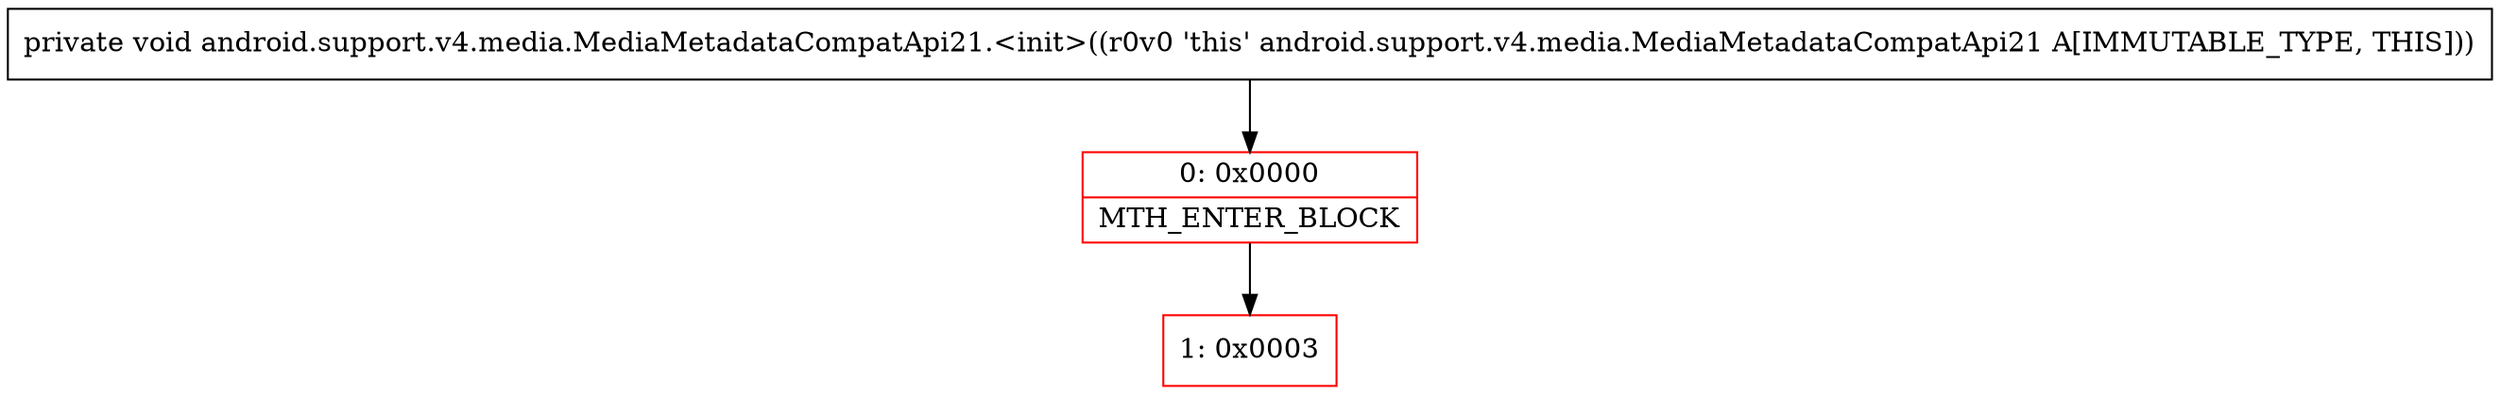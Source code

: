 digraph "CFG forandroid.support.v4.media.MediaMetadataCompatApi21.\<init\>()V" {
subgraph cluster_Region_1791730210 {
label = "R(0)";
node [shape=record,color=blue];
}
Node_0 [shape=record,color=red,label="{0\:\ 0x0000|MTH_ENTER_BLOCK\l}"];
Node_1 [shape=record,color=red,label="{1\:\ 0x0003}"];
MethodNode[shape=record,label="{private void android.support.v4.media.MediaMetadataCompatApi21.\<init\>((r0v0 'this' android.support.v4.media.MediaMetadataCompatApi21 A[IMMUTABLE_TYPE, THIS])) }"];
MethodNode -> Node_0;
Node_0 -> Node_1;
}

